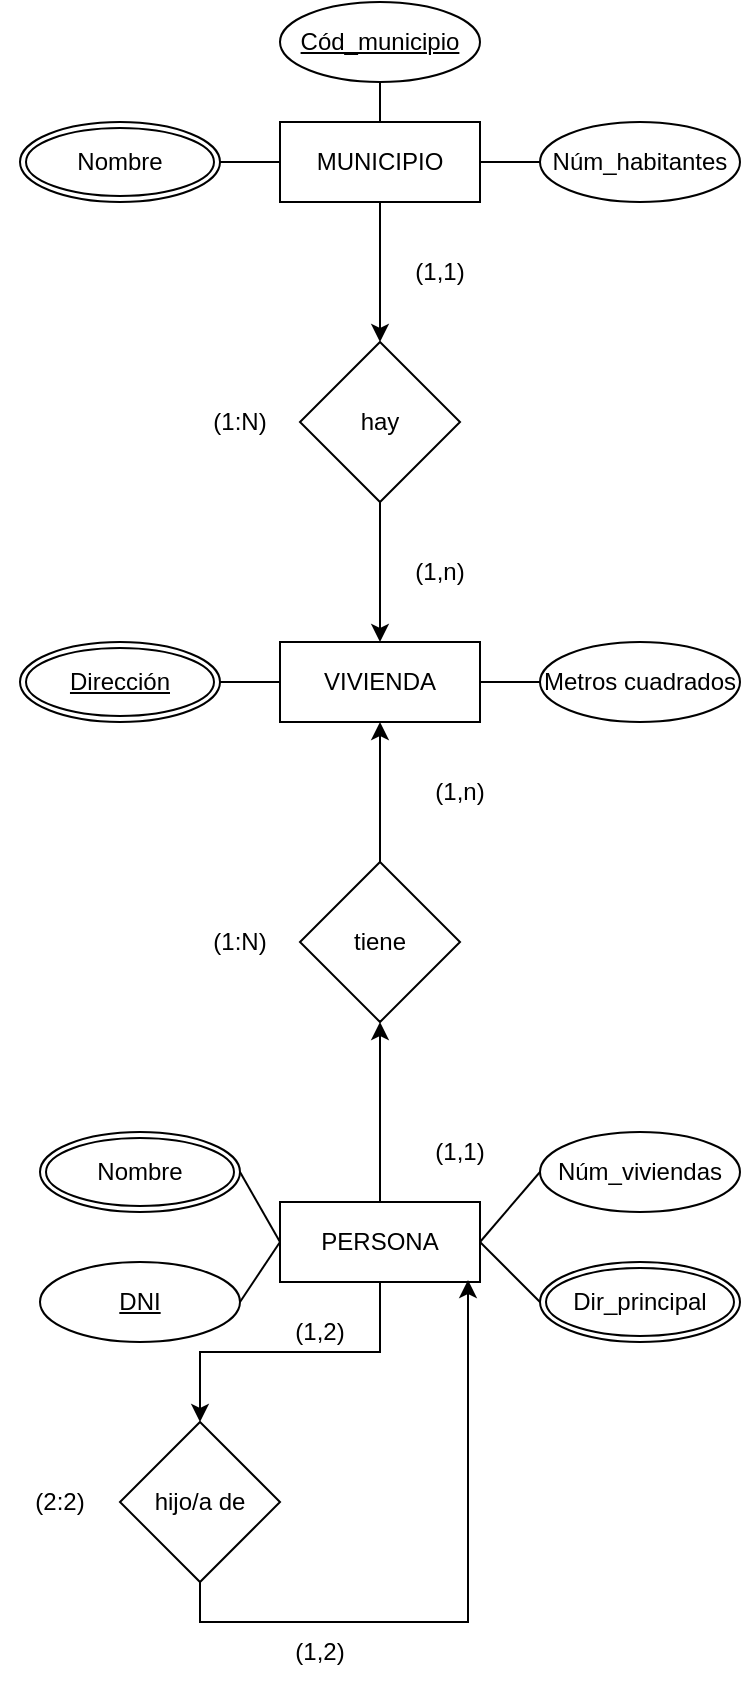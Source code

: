 <mxfile version="22.0.0" type="device">
  <diagram name="Página-1" id="lInwFm9HwbqUy6V4VNYQ">
    <mxGraphModel dx="794" dy="737" grid="1" gridSize="10" guides="1" tooltips="1" connect="1" arrows="1" fold="1" page="1" pageScale="1" pageWidth="827" pageHeight="1169" math="0" shadow="0">
      <root>
        <mxCell id="0" />
        <mxCell id="1" parent="0" />
        <mxCell id="cGGPboGzEbDsLAVjURmT-11" style="edgeStyle=orthogonalEdgeStyle;rounded=0;orthogonalLoop=1;jettySize=auto;html=1;exitX=0.5;exitY=0;exitDx=0;exitDy=0;entryX=0.5;entryY=1;entryDx=0;entryDy=0;" edge="1" parent="1" source="cGGPboGzEbDsLAVjURmT-1" target="cGGPboGzEbDsLAVjURmT-7">
          <mxGeometry relative="1" as="geometry" />
        </mxCell>
        <mxCell id="cGGPboGzEbDsLAVjURmT-40" value="" style="edgeStyle=orthogonalEdgeStyle;rounded=0;orthogonalLoop=1;jettySize=auto;html=1;" edge="1" parent="1" source="cGGPboGzEbDsLAVjURmT-1" target="cGGPboGzEbDsLAVjURmT-39">
          <mxGeometry relative="1" as="geometry" />
        </mxCell>
        <mxCell id="cGGPboGzEbDsLAVjURmT-1" value="PERSONA" style="whiteSpace=wrap;html=1;align=center;" vertex="1" parent="1">
          <mxGeometry x="390" y="620" width="100" height="40" as="geometry" />
        </mxCell>
        <mxCell id="cGGPboGzEbDsLAVjURmT-2" value="VIVIENDA" style="whiteSpace=wrap;html=1;align=center;" vertex="1" parent="1">
          <mxGeometry x="390" y="340" width="100" height="40" as="geometry" />
        </mxCell>
        <mxCell id="cGGPboGzEbDsLAVjURmT-5" value="" style="edgeStyle=orthogonalEdgeStyle;rounded=0;orthogonalLoop=1;jettySize=auto;html=1;" edge="1" parent="1" source="cGGPboGzEbDsLAVjURmT-3" target="cGGPboGzEbDsLAVjURmT-4">
          <mxGeometry relative="1" as="geometry" />
        </mxCell>
        <mxCell id="cGGPboGzEbDsLAVjURmT-3" value="MUNICIPIO" style="whiteSpace=wrap;html=1;align=center;" vertex="1" parent="1">
          <mxGeometry x="390" y="80" width="100" height="40" as="geometry" />
        </mxCell>
        <mxCell id="cGGPboGzEbDsLAVjURmT-6" value="" style="edgeStyle=orthogonalEdgeStyle;rounded=0;orthogonalLoop=1;jettySize=auto;html=1;" edge="1" parent="1" source="cGGPboGzEbDsLAVjURmT-4" target="cGGPboGzEbDsLAVjURmT-2">
          <mxGeometry relative="1" as="geometry" />
        </mxCell>
        <mxCell id="cGGPboGzEbDsLAVjURmT-4" value="hay" style="rhombus;whiteSpace=wrap;html=1;" vertex="1" parent="1">
          <mxGeometry x="400" y="190" width="80" height="80" as="geometry" />
        </mxCell>
        <mxCell id="cGGPboGzEbDsLAVjURmT-12" style="edgeStyle=orthogonalEdgeStyle;rounded=0;orthogonalLoop=1;jettySize=auto;html=1;exitX=0.5;exitY=0;exitDx=0;exitDy=0;entryX=0.5;entryY=1;entryDx=0;entryDy=0;" edge="1" parent="1" source="cGGPboGzEbDsLAVjURmT-7" target="cGGPboGzEbDsLAVjURmT-2">
          <mxGeometry relative="1" as="geometry" />
        </mxCell>
        <mxCell id="cGGPboGzEbDsLAVjURmT-7" value="tiene" style="rhombus;whiteSpace=wrap;html=1;" vertex="1" parent="1">
          <mxGeometry x="400" y="450" width="80" height="80" as="geometry" />
        </mxCell>
        <mxCell id="cGGPboGzEbDsLAVjURmT-13" value="(1,n)" style="text;html=1;strokeColor=none;fillColor=none;align=center;verticalAlign=middle;whiteSpace=wrap;rounded=0;" vertex="1" parent="1">
          <mxGeometry x="450" y="400" width="60" height="30" as="geometry" />
        </mxCell>
        <mxCell id="cGGPboGzEbDsLAVjURmT-15" value="(1,1)" style="text;html=1;strokeColor=none;fillColor=none;align=center;verticalAlign=middle;whiteSpace=wrap;rounded=0;" vertex="1" parent="1">
          <mxGeometry x="450" y="580" width="60" height="30" as="geometry" />
        </mxCell>
        <mxCell id="cGGPboGzEbDsLAVjURmT-16" value="(1:N)" style="text;html=1;strokeColor=none;fillColor=none;align=center;verticalAlign=middle;whiteSpace=wrap;rounded=0;" vertex="1" parent="1">
          <mxGeometry x="340" y="475" width="60" height="30" as="geometry" />
        </mxCell>
        <mxCell id="cGGPboGzEbDsLAVjURmT-17" value="(1,n)" style="text;html=1;strokeColor=none;fillColor=none;align=center;verticalAlign=middle;whiteSpace=wrap;rounded=0;" vertex="1" parent="1">
          <mxGeometry x="440" y="290" width="60" height="30" as="geometry" />
        </mxCell>
        <mxCell id="cGGPboGzEbDsLAVjURmT-18" value="(1,1)" style="text;html=1;strokeColor=none;fillColor=none;align=center;verticalAlign=middle;whiteSpace=wrap;rounded=0;" vertex="1" parent="1">
          <mxGeometry x="440" y="140" width="60" height="30" as="geometry" />
        </mxCell>
        <mxCell id="cGGPboGzEbDsLAVjURmT-19" value="(1:N)" style="text;html=1;strokeColor=none;fillColor=none;align=center;verticalAlign=middle;whiteSpace=wrap;rounded=0;" vertex="1" parent="1">
          <mxGeometry x="340" y="215" width="60" height="30" as="geometry" />
        </mxCell>
        <mxCell id="cGGPboGzEbDsLAVjURmT-20" value="Metros cuadrados" style="ellipse;whiteSpace=wrap;html=1;align=center;" vertex="1" parent="1">
          <mxGeometry x="520" y="340" width="100" height="40" as="geometry" />
        </mxCell>
        <mxCell id="cGGPboGzEbDsLAVjURmT-21" value="Dirección" style="ellipse;shape=doubleEllipse;margin=3;whiteSpace=wrap;html=1;align=center;fontStyle=4" vertex="1" parent="1">
          <mxGeometry x="260" y="340" width="100" height="40" as="geometry" />
        </mxCell>
        <mxCell id="cGGPboGzEbDsLAVjURmT-22" value="Cód_municipio" style="ellipse;whiteSpace=wrap;html=1;align=center;fontStyle=4;" vertex="1" parent="1">
          <mxGeometry x="390" y="20" width="100" height="40" as="geometry" />
        </mxCell>
        <mxCell id="cGGPboGzEbDsLAVjURmT-24" value="Núm_habitantes" style="ellipse;whiteSpace=wrap;html=1;align=center;" vertex="1" parent="1">
          <mxGeometry x="520" y="80" width="100" height="40" as="geometry" />
        </mxCell>
        <mxCell id="cGGPboGzEbDsLAVjURmT-25" value="Nombre" style="ellipse;shape=doubleEllipse;margin=3;whiteSpace=wrap;html=1;align=center;fontStyle=0" vertex="1" parent="1">
          <mxGeometry x="260" y="80" width="100" height="40" as="geometry" />
        </mxCell>
        <mxCell id="cGGPboGzEbDsLAVjURmT-26" value="" style="endArrow=none;html=1;rounded=0;exitX=1;exitY=0.5;exitDx=0;exitDy=0;entryX=0;entryY=0.5;entryDx=0;entryDy=0;" edge="1" parent="1" source="cGGPboGzEbDsLAVjURmT-21" target="cGGPboGzEbDsLAVjURmT-2">
          <mxGeometry width="50" height="50" relative="1" as="geometry">
            <mxPoint x="360" y="310" as="sourcePoint" />
            <mxPoint x="410" y="260" as="targetPoint" />
          </mxGeometry>
        </mxCell>
        <mxCell id="cGGPboGzEbDsLAVjURmT-27" value="" style="endArrow=none;html=1;rounded=0;exitX=1;exitY=0.5;exitDx=0;exitDy=0;entryX=0;entryY=0.5;entryDx=0;entryDy=0;" edge="1" parent="1" source="cGGPboGzEbDsLAVjURmT-2" target="cGGPboGzEbDsLAVjURmT-20">
          <mxGeometry width="50" height="50" relative="1" as="geometry">
            <mxPoint x="370" y="370" as="sourcePoint" />
            <mxPoint x="400" y="370" as="targetPoint" />
          </mxGeometry>
        </mxCell>
        <mxCell id="cGGPboGzEbDsLAVjURmT-28" value="" style="endArrow=none;html=1;rounded=0;exitX=1;exitY=0.5;exitDx=0;exitDy=0;entryX=0;entryY=0.5;entryDx=0;entryDy=0;" edge="1" parent="1" source="cGGPboGzEbDsLAVjURmT-25" target="cGGPboGzEbDsLAVjURmT-3">
          <mxGeometry width="50" height="50" relative="1" as="geometry">
            <mxPoint x="380" y="380" as="sourcePoint" />
            <mxPoint x="410" y="380" as="targetPoint" />
          </mxGeometry>
        </mxCell>
        <mxCell id="cGGPboGzEbDsLAVjURmT-29" value="" style="endArrow=none;html=1;rounded=0;exitX=1;exitY=0.5;exitDx=0;exitDy=0;entryX=0;entryY=0.5;entryDx=0;entryDy=0;" edge="1" parent="1" source="cGGPboGzEbDsLAVjURmT-3" target="cGGPboGzEbDsLAVjURmT-24">
          <mxGeometry width="50" height="50" relative="1" as="geometry">
            <mxPoint x="390" y="390" as="sourcePoint" />
            <mxPoint x="420" y="390" as="targetPoint" />
          </mxGeometry>
        </mxCell>
        <mxCell id="cGGPboGzEbDsLAVjURmT-30" value="" style="endArrow=none;html=1;rounded=0;entryX=0.5;entryY=1;entryDx=0;entryDy=0;" edge="1" parent="1" target="cGGPboGzEbDsLAVjURmT-22">
          <mxGeometry width="50" height="50" relative="1" as="geometry">
            <mxPoint x="440" y="80" as="sourcePoint" />
            <mxPoint x="430" y="400" as="targetPoint" />
          </mxGeometry>
        </mxCell>
        <mxCell id="cGGPboGzEbDsLAVjURmT-31" value="Nombre" style="ellipse;shape=doubleEllipse;margin=3;whiteSpace=wrap;html=1;align=center;" vertex="1" parent="1">
          <mxGeometry x="270" y="585" width="100" height="40" as="geometry" />
        </mxCell>
        <mxCell id="cGGPboGzEbDsLAVjURmT-32" value="DNI" style="ellipse;whiteSpace=wrap;html=1;align=center;fontStyle=4;" vertex="1" parent="1">
          <mxGeometry x="270" y="650" width="100" height="40" as="geometry" />
        </mxCell>
        <mxCell id="cGGPboGzEbDsLAVjURmT-33" value="Dir_principal" style="ellipse;shape=doubleEllipse;margin=3;whiteSpace=wrap;html=1;align=center;" vertex="1" parent="1">
          <mxGeometry x="520" y="650" width="100" height="40" as="geometry" />
        </mxCell>
        <mxCell id="cGGPboGzEbDsLAVjURmT-34" value="Núm_viviendas" style="ellipse;whiteSpace=wrap;html=1;align=center;" vertex="1" parent="1">
          <mxGeometry x="520" y="585" width="100" height="40" as="geometry" />
        </mxCell>
        <mxCell id="cGGPboGzEbDsLAVjURmT-35" value="" style="endArrow=none;html=1;rounded=0;exitX=1;exitY=0.5;exitDx=0;exitDy=0;entryX=0;entryY=0.5;entryDx=0;entryDy=0;" edge="1" parent="1" source="cGGPboGzEbDsLAVjURmT-1" target="cGGPboGzEbDsLAVjURmT-33">
          <mxGeometry width="50" height="50" relative="1" as="geometry">
            <mxPoint x="410" y="410" as="sourcePoint" />
            <mxPoint x="440" y="410" as="targetPoint" />
          </mxGeometry>
        </mxCell>
        <mxCell id="cGGPboGzEbDsLAVjURmT-36" value="" style="endArrow=none;html=1;rounded=0;exitX=0;exitY=0.5;exitDx=0;exitDy=0;entryX=1;entryY=0.5;entryDx=0;entryDy=0;" edge="1" parent="1" source="cGGPboGzEbDsLAVjURmT-34" target="cGGPboGzEbDsLAVjURmT-1">
          <mxGeometry width="50" height="50" relative="1" as="geometry">
            <mxPoint x="420" y="420" as="sourcePoint" />
            <mxPoint x="450" y="420" as="targetPoint" />
          </mxGeometry>
        </mxCell>
        <mxCell id="cGGPboGzEbDsLAVjURmT-37" value="" style="endArrow=none;html=1;rounded=0;exitX=0;exitY=0.5;exitDx=0;exitDy=0;entryX=1;entryY=0.5;entryDx=0;entryDy=0;" edge="1" parent="1" source="cGGPboGzEbDsLAVjURmT-1" target="cGGPboGzEbDsLAVjURmT-32">
          <mxGeometry width="50" height="50" relative="1" as="geometry">
            <mxPoint x="430" y="430" as="sourcePoint" />
            <mxPoint x="460" y="430" as="targetPoint" />
          </mxGeometry>
        </mxCell>
        <mxCell id="cGGPboGzEbDsLAVjURmT-38" value="" style="endArrow=none;html=1;rounded=0;exitX=1;exitY=0.5;exitDx=0;exitDy=0;entryX=0;entryY=0.5;entryDx=0;entryDy=0;" edge="1" parent="1" source="cGGPboGzEbDsLAVjURmT-31" target="cGGPboGzEbDsLAVjURmT-1">
          <mxGeometry width="50" height="50" relative="1" as="geometry">
            <mxPoint x="440" y="440" as="sourcePoint" />
            <mxPoint x="470" y="440" as="targetPoint" />
          </mxGeometry>
        </mxCell>
        <mxCell id="cGGPboGzEbDsLAVjURmT-39" value="hijo/a de" style="rhombus;whiteSpace=wrap;html=1;" vertex="1" parent="1">
          <mxGeometry x="310" y="730" width="80" height="80" as="geometry" />
        </mxCell>
        <mxCell id="cGGPboGzEbDsLAVjURmT-41" style="edgeStyle=orthogonalEdgeStyle;rounded=0;orthogonalLoop=1;jettySize=auto;html=1;exitX=0.5;exitY=1;exitDx=0;exitDy=0;entryX=0.94;entryY=0.975;entryDx=0;entryDy=0;entryPerimeter=0;" edge="1" parent="1" source="cGGPboGzEbDsLAVjURmT-39" target="cGGPboGzEbDsLAVjURmT-1">
          <mxGeometry relative="1" as="geometry" />
        </mxCell>
        <mxCell id="cGGPboGzEbDsLAVjURmT-42" value="(1,2)" style="text;html=1;strokeColor=none;fillColor=none;align=center;verticalAlign=middle;whiteSpace=wrap;rounded=0;" vertex="1" parent="1">
          <mxGeometry x="380" y="670" width="60" height="30" as="geometry" />
        </mxCell>
        <mxCell id="cGGPboGzEbDsLAVjURmT-43" value="(1,2)" style="text;html=1;strokeColor=none;fillColor=none;align=center;verticalAlign=middle;whiteSpace=wrap;rounded=0;" vertex="1" parent="1">
          <mxGeometry x="380" y="830" width="60" height="30" as="geometry" />
        </mxCell>
        <mxCell id="cGGPboGzEbDsLAVjURmT-44" value="(2:2)" style="text;html=1;strokeColor=none;fillColor=none;align=center;verticalAlign=middle;whiteSpace=wrap;rounded=0;" vertex="1" parent="1">
          <mxGeometry x="250" y="755" width="60" height="30" as="geometry" />
        </mxCell>
      </root>
    </mxGraphModel>
  </diagram>
</mxfile>
